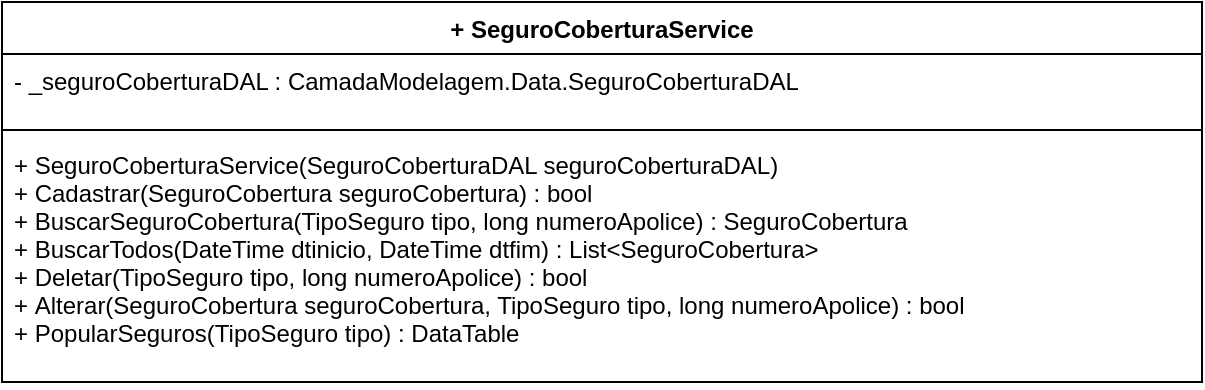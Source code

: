 <mxfile version="12.2.0" type="device" pages="1"><diagram id="-L9IpRQf3EQlU6v8rdQ8" name="Page-1"><mxGraphModel dx="984" dy="349" grid="1" gridSize="10" guides="1" tooltips="1" connect="1" arrows="1" fold="1" page="1" pageScale="1" pageWidth="1169" pageHeight="827" math="0" shadow="0"><root><mxCell id="0"/><mxCell id="1" parent="0"/><mxCell id="MYMX8F3CuHnzxPZbWVWI-5" value="+ SeguroCoberturaService" style="swimlane;fontStyle=1;align=center;verticalAlign=top;childLayout=stackLayout;horizontal=1;startSize=26;horizontalStack=0;resizeParent=1;resizeParentMax=0;resizeLast=0;collapsible=1;marginBottom=0;" parent="1" vertex="1"><mxGeometry x="10" y="70" width="600" height="190" as="geometry"/></mxCell><mxCell id="MYMX8F3CuHnzxPZbWVWI-6" value="- _seguroCoberturaDAL : CamadaModelagem.Data.SeguroCoberturaDAL" style="text;strokeColor=none;fillColor=none;align=left;verticalAlign=top;spacingLeft=4;spacingRight=4;overflow=hidden;rotatable=0;points=[[0,0.5],[1,0.5]];portConstraint=eastwest;" parent="MYMX8F3CuHnzxPZbWVWI-5" vertex="1"><mxGeometry y="26" width="600" height="34" as="geometry"/></mxCell><mxCell id="MYMX8F3CuHnzxPZbWVWI-7" value="" style="line;strokeWidth=1;fillColor=none;align=left;verticalAlign=middle;spacingTop=-1;spacingLeft=3;spacingRight=3;rotatable=0;labelPosition=right;points=[];portConstraint=eastwest;" parent="MYMX8F3CuHnzxPZbWVWI-5" vertex="1"><mxGeometry y="60" width="600" height="8" as="geometry"/></mxCell><mxCell id="MYMX8F3CuHnzxPZbWVWI-8" value="+ SeguroCoberturaService(SeguroCoberturaDAL seguroCoberturaDAL)&#10;+ Cadastrar(SeguroCobertura seguroCobertura) : bool&#10;+ BuscarSeguroCobertura(TipoSeguro tipo, long numeroApolice) : SeguroCobertura&#10;+ BuscarTodos(DateTime dtinicio, DateTime dtfim) : List&lt;SeguroCobertura&gt;&#10;+ Deletar(TipoSeguro tipo, long numeroApolice) : bool&#10;+ Alterar(SeguroCobertura seguroCobertura, TipoSeguro tipo, long numeroApolice) : bool&#10;+ PopularSeguros(TipoSeguro tipo) : DataTable  " style="text;strokeColor=none;fillColor=none;align=left;verticalAlign=top;spacingLeft=4;spacingRight=4;overflow=hidden;rotatable=0;points=[[0,0.5],[1,0.5]];portConstraint=eastwest;" parent="MYMX8F3CuHnzxPZbWVWI-5" vertex="1"><mxGeometry y="68" width="600" height="122" as="geometry"/></mxCell></root></mxGraphModel></diagram></mxfile>